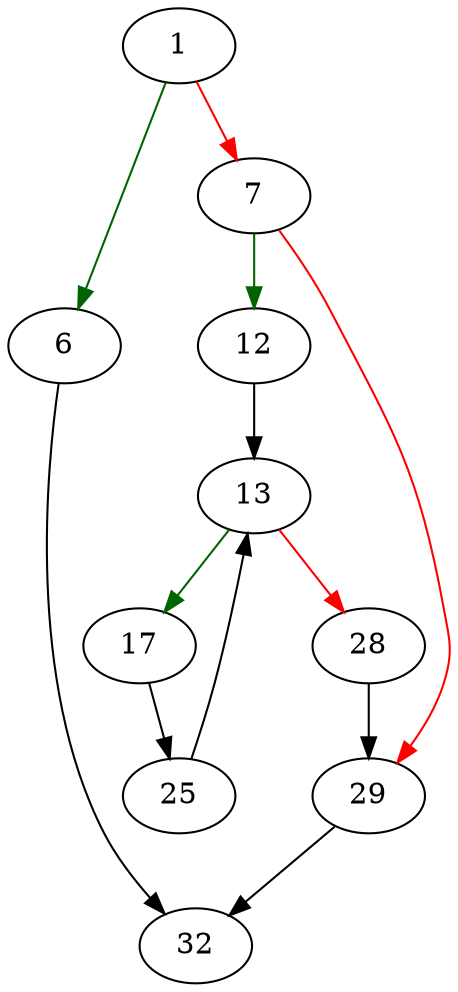 strict digraph "sqlite3BitvecDestroy" {
	// Node definitions.
	1 [entry=true];
	6;
	7;
	32;
	12;
	29;
	13;
	17;
	28;
	25;

	// Edge definitions.
	1 -> 6 [
		color=darkgreen
		cond=true
	];
	1 -> 7 [
		color=red
		cond=false
	];
	6 -> 32;
	7 -> 12 [
		color=darkgreen
		cond=true
	];
	7 -> 29 [
		color=red
		cond=false
	];
	12 -> 13;
	29 -> 32;
	13 -> 17 [
		color=darkgreen
		cond=true
	];
	13 -> 28 [
		color=red
		cond=false
	];
	17 -> 25;
	28 -> 29;
	25 -> 13;
}